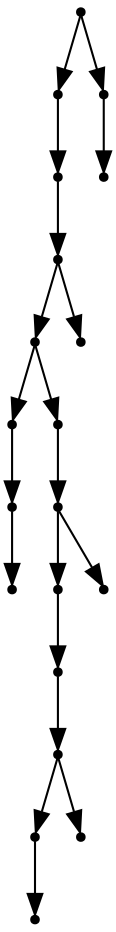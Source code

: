 digraph {
  19 [shape=point];
  16 [shape=point];
  15 [shape=point];
  14 [shape=point];
  12 [shape=point];
  2 [shape=point];
  1 [shape=point];
  0 [shape=point];
  11 [shape=point];
  10 [shape=point];
  8 [shape=point];
  7 [shape=point];
  6 [shape=point];
  4 [shape=point];
  3 [shape=point];
  5 [shape=point];
  9 [shape=point];
  13 [shape=point];
  18 [shape=point];
  17 [shape=point];
19 -> 16;
16 -> 15;
15 -> 14;
14 -> 12;
12 -> 2;
2 -> 1;
1 -> 0;
12 -> 11;
11 -> 10;
10 -> 8;
8 -> 7;
7 -> 6;
6 -> 4;
4 -> 3;
6 -> 5;
10 -> 9;
14 -> 13;
19 -> 18;
18 -> 17;
}
